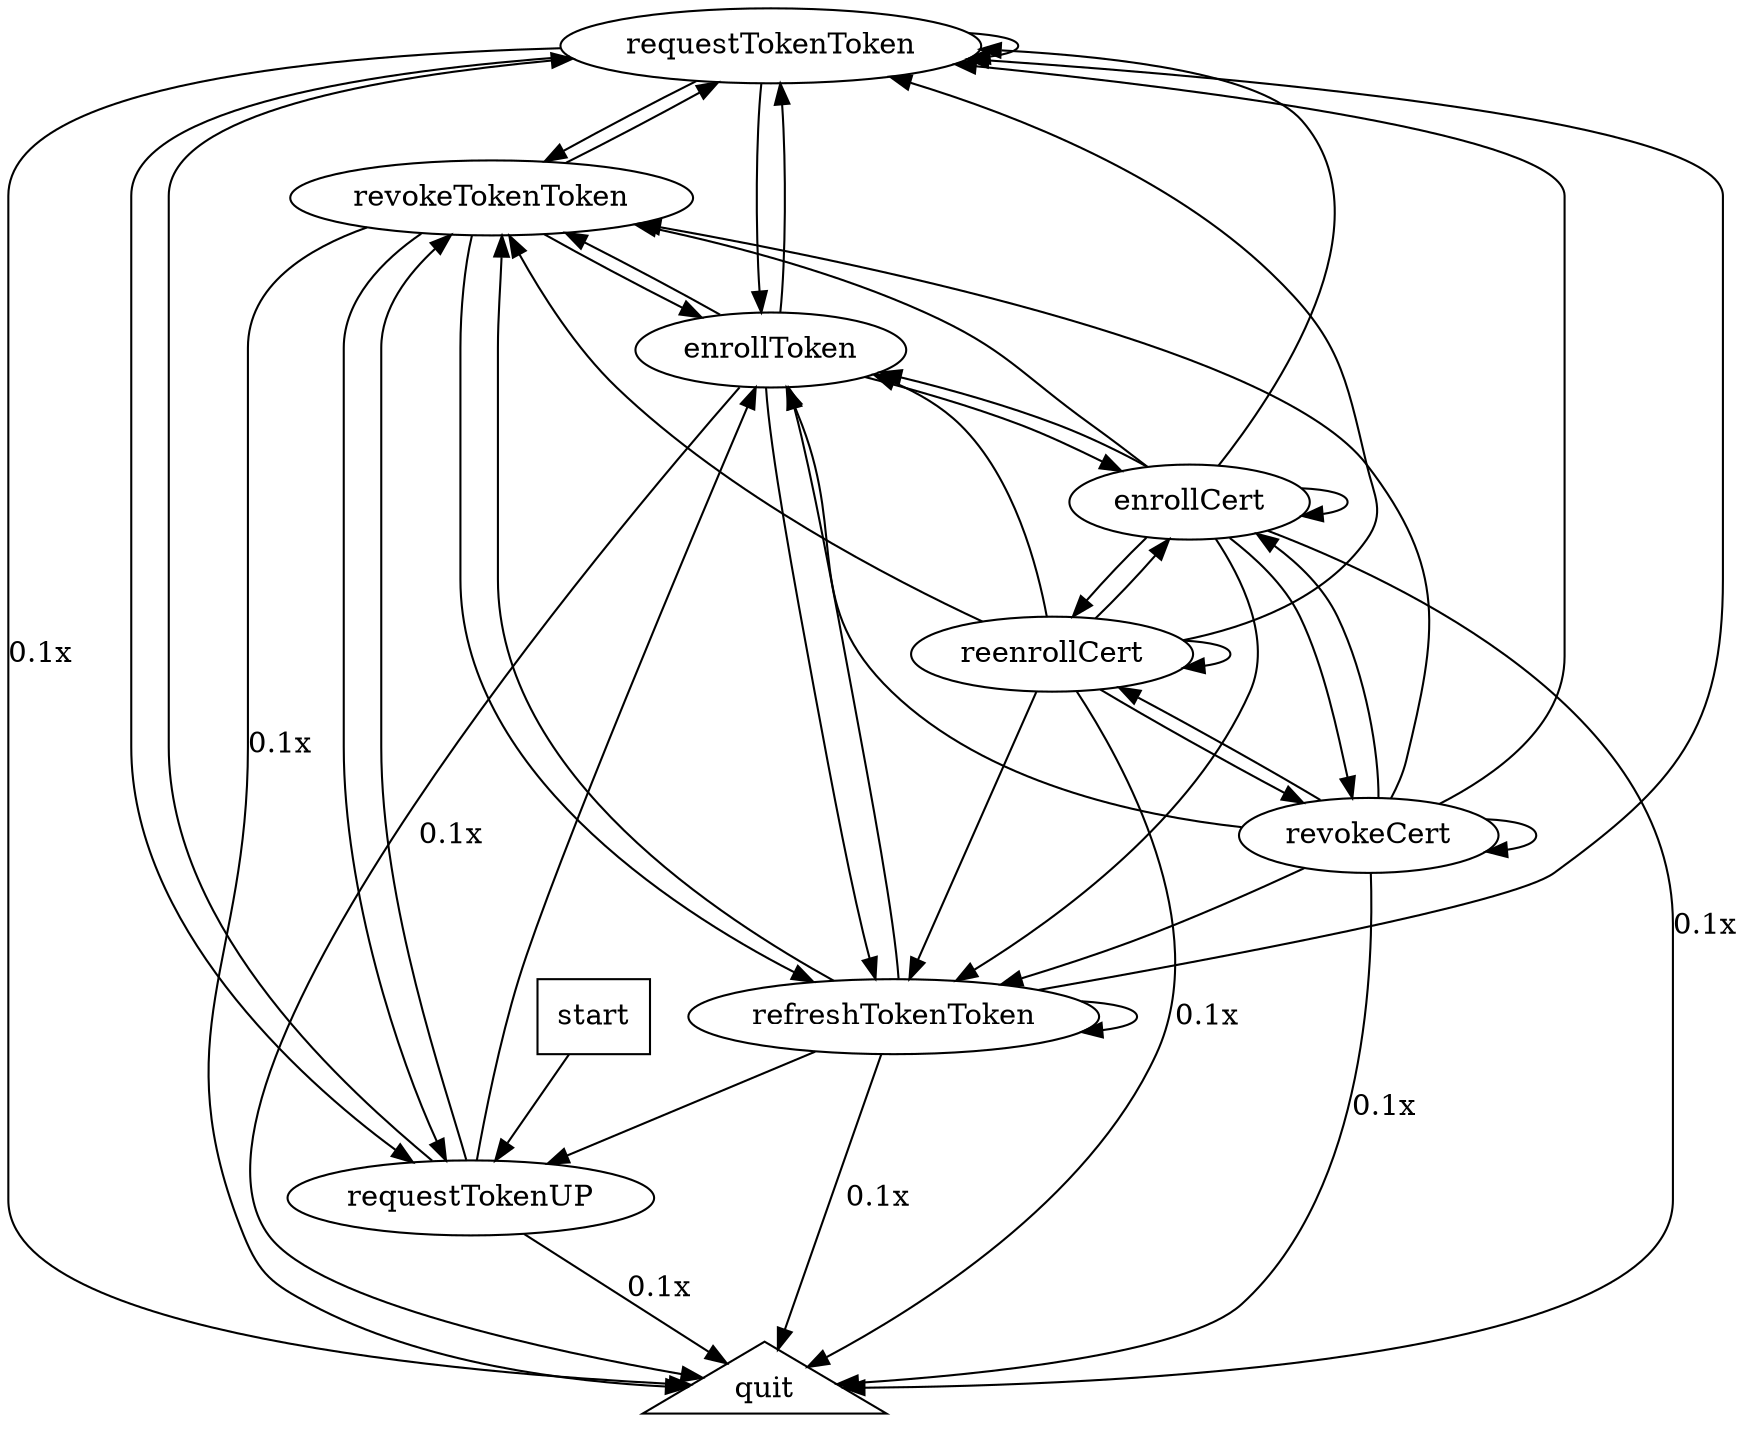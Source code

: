 digraph G {
    requestTokenToken [label="requestTokenToken"];
    revokeTokenToken [label="revokeTokenToken"];
    refreshTokenToken [label="refreshTokenToken"];
    revokeCert [label="revokeCert"];
    requestTokenUP [label="requestTokenUP"];
    quit [label="quit", shape=triangle];
    enrollCert [label="enrollCert"];
    enrollToken [label="enrollToken"];
    reenrollCert [label="reenrollCert"];
    start [label="start", shape=box];
    requestTokenToken -> requestTokenToken;
    requestTokenToken -> enrollToken;
    requestTokenToken -> requestTokenUP;
    requestTokenToken -> revokeTokenToken;
    requestTokenToken -> quit [label="0.1x"];
    revokeTokenToken -> requestTokenUP;
    revokeTokenToken -> enrollToken;
    revokeTokenToken -> requestTokenToken;
    revokeTokenToken -> refreshTokenToken;
    revokeTokenToken -> quit [label="0.1x"];
    refreshTokenToken -> requestTokenToken;
    refreshTokenToken -> quit [label="0.1x"];
    refreshTokenToken -> enrollToken;
    refreshTokenToken -> revokeTokenToken;
    refreshTokenToken -> requestTokenUP;
    refreshTokenToken -> refreshTokenToken;
    revokeCert -> reenrollCert;
    revokeCert -> requestTokenToken;
    revokeCert -> quit [label="0.1x"];
    revokeCert -> enrollToken;
    revokeCert -> enrollCert;
    revokeCert -> refreshTokenToken;
    revokeCert -> revokeTokenToken;
    revokeCert -> revokeCert;
    requestTokenUP -> enrollToken;
    requestTokenUP -> requestTokenToken;
    requestTokenUP -> revokeTokenToken;
    requestTokenUP -> quit [label="0.1x"];
    enrollCert -> reenrollCert;
    enrollCert -> requestTokenToken;
    enrollCert -> quit [label="0.1x"];
    enrollCert -> enrollToken;
    enrollCert -> enrollCert;
    enrollCert -> refreshTokenToken;
    enrollCert -> revokeTokenToken;
    enrollCert -> revokeCert;
    enrollToken -> enrollCert;
    enrollToken -> requestTokenToken;
    enrollToken -> refreshTokenToken;
    enrollToken -> quit [label="0.1x"];
    enrollToken -> revokeTokenToken;
    reenrollCert -> reenrollCert;
    reenrollCert -> requestTokenToken;
    reenrollCert -> quit [label="0.1x"];
    reenrollCert -> enrollToken;
    reenrollCert -> enrollCert;
    reenrollCert -> refreshTokenToken;
    reenrollCert -> revokeTokenToken;
    reenrollCert -> revokeCert;
    start -> requestTokenUP;
}
